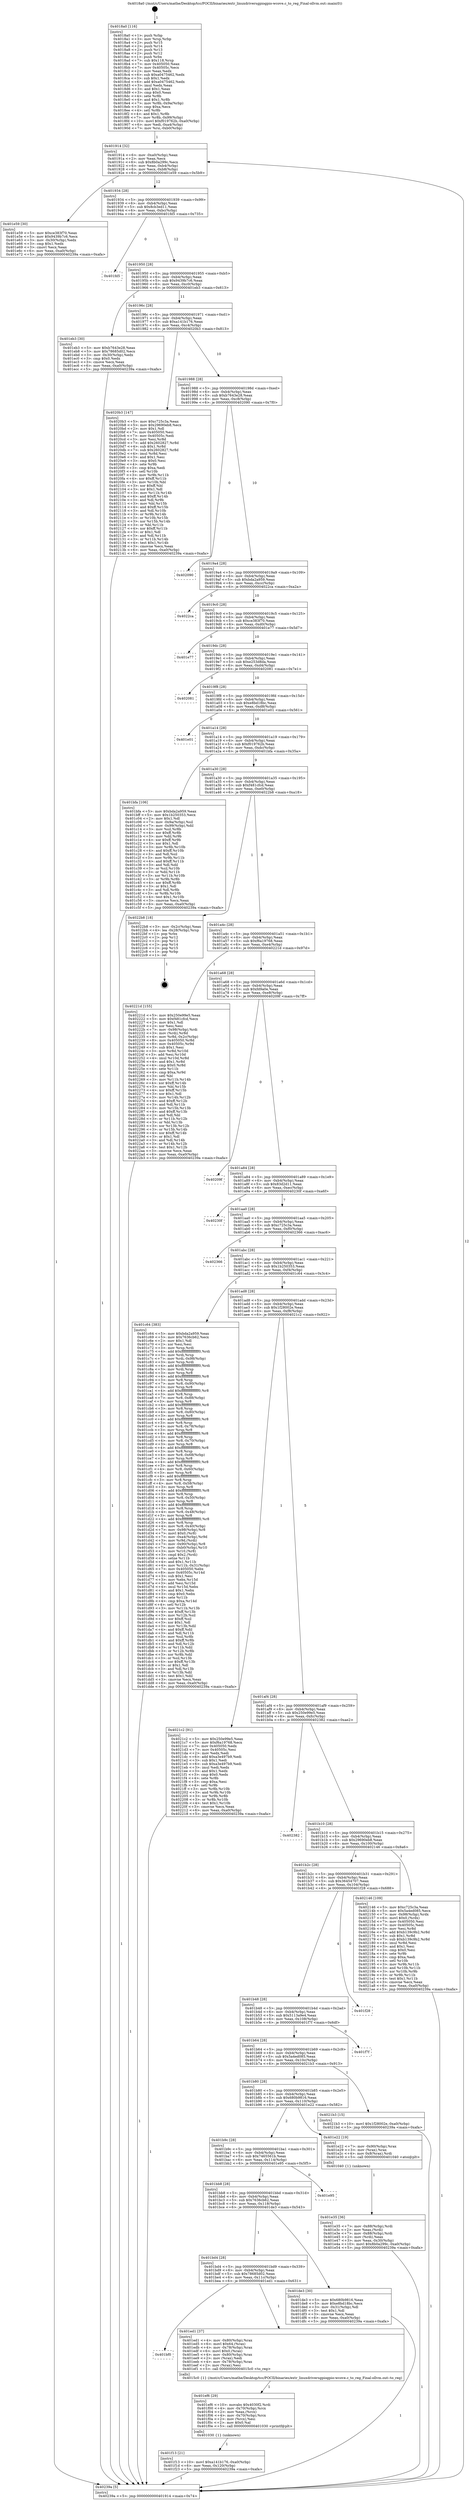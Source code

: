 digraph "0x4018a0" {
  label = "0x4018a0 (/mnt/c/Users/mathe/Desktop/tcc/POCII/binaries/extr_linuxdriversgpiogpio-wcove.c_to_reg_Final-ollvm.out::main(0))"
  labelloc = "t"
  node[shape=record]

  Entry [label="",width=0.3,height=0.3,shape=circle,fillcolor=black,style=filled]
  "0x401914" [label="{
     0x401914 [32]\l
     | [instrs]\l
     &nbsp;&nbsp;0x401914 \<+6\>: mov -0xa0(%rbp),%eax\l
     &nbsp;&nbsp;0x40191a \<+2\>: mov %eax,%ecx\l
     &nbsp;&nbsp;0x40191c \<+6\>: sub $0x8b0a299c,%ecx\l
     &nbsp;&nbsp;0x401922 \<+6\>: mov %eax,-0xb4(%rbp)\l
     &nbsp;&nbsp;0x401928 \<+6\>: mov %ecx,-0xb8(%rbp)\l
     &nbsp;&nbsp;0x40192e \<+6\>: je 0000000000401e59 \<main+0x5b9\>\l
  }"]
  "0x401e59" [label="{
     0x401e59 [30]\l
     | [instrs]\l
     &nbsp;&nbsp;0x401e59 \<+5\>: mov $0xce383f70,%eax\l
     &nbsp;&nbsp;0x401e5e \<+5\>: mov $0x9439b7c6,%ecx\l
     &nbsp;&nbsp;0x401e63 \<+3\>: mov -0x30(%rbp),%edx\l
     &nbsp;&nbsp;0x401e66 \<+3\>: cmp $0x1,%edx\l
     &nbsp;&nbsp;0x401e69 \<+3\>: cmovl %ecx,%eax\l
     &nbsp;&nbsp;0x401e6c \<+6\>: mov %eax,-0xa0(%rbp)\l
     &nbsp;&nbsp;0x401e72 \<+5\>: jmp 000000000040239a \<main+0xafa\>\l
  }"]
  "0x401934" [label="{
     0x401934 [28]\l
     | [instrs]\l
     &nbsp;&nbsp;0x401934 \<+5\>: jmp 0000000000401939 \<main+0x99\>\l
     &nbsp;&nbsp;0x401939 \<+6\>: mov -0xb4(%rbp),%eax\l
     &nbsp;&nbsp;0x40193f \<+5\>: sub $0x8cb3ed11,%eax\l
     &nbsp;&nbsp;0x401944 \<+6\>: mov %eax,-0xbc(%rbp)\l
     &nbsp;&nbsp;0x40194a \<+6\>: je 0000000000401fd5 \<main+0x735\>\l
  }"]
  Exit [label="",width=0.3,height=0.3,shape=circle,fillcolor=black,style=filled,peripheries=2]
  "0x401fd5" [label="{
     0x401fd5\l
  }", style=dashed]
  "0x401950" [label="{
     0x401950 [28]\l
     | [instrs]\l
     &nbsp;&nbsp;0x401950 \<+5\>: jmp 0000000000401955 \<main+0xb5\>\l
     &nbsp;&nbsp;0x401955 \<+6\>: mov -0xb4(%rbp),%eax\l
     &nbsp;&nbsp;0x40195b \<+5\>: sub $0x9439b7c6,%eax\l
     &nbsp;&nbsp;0x401960 \<+6\>: mov %eax,-0xc0(%rbp)\l
     &nbsp;&nbsp;0x401966 \<+6\>: je 0000000000401eb3 \<main+0x613\>\l
  }"]
  "0x401f13" [label="{
     0x401f13 [21]\l
     | [instrs]\l
     &nbsp;&nbsp;0x401f13 \<+10\>: movl $0xa141b176,-0xa0(%rbp)\l
     &nbsp;&nbsp;0x401f1d \<+6\>: mov %eax,-0x120(%rbp)\l
     &nbsp;&nbsp;0x401f23 \<+5\>: jmp 000000000040239a \<main+0xafa\>\l
  }"]
  "0x401eb3" [label="{
     0x401eb3 [30]\l
     | [instrs]\l
     &nbsp;&nbsp;0x401eb3 \<+5\>: mov $0xb7643e28,%eax\l
     &nbsp;&nbsp;0x401eb8 \<+5\>: mov $0x78685d02,%ecx\l
     &nbsp;&nbsp;0x401ebd \<+3\>: mov -0x30(%rbp),%edx\l
     &nbsp;&nbsp;0x401ec0 \<+3\>: cmp $0x0,%edx\l
     &nbsp;&nbsp;0x401ec3 \<+3\>: cmove %ecx,%eax\l
     &nbsp;&nbsp;0x401ec6 \<+6\>: mov %eax,-0xa0(%rbp)\l
     &nbsp;&nbsp;0x401ecc \<+5\>: jmp 000000000040239a \<main+0xafa\>\l
  }"]
  "0x40196c" [label="{
     0x40196c [28]\l
     | [instrs]\l
     &nbsp;&nbsp;0x40196c \<+5\>: jmp 0000000000401971 \<main+0xd1\>\l
     &nbsp;&nbsp;0x401971 \<+6\>: mov -0xb4(%rbp),%eax\l
     &nbsp;&nbsp;0x401977 \<+5\>: sub $0xa141b176,%eax\l
     &nbsp;&nbsp;0x40197c \<+6\>: mov %eax,-0xc4(%rbp)\l
     &nbsp;&nbsp;0x401982 \<+6\>: je 00000000004020b3 \<main+0x813\>\l
  }"]
  "0x401ef6" [label="{
     0x401ef6 [29]\l
     | [instrs]\l
     &nbsp;&nbsp;0x401ef6 \<+10\>: movabs $0x4030f2,%rdi\l
     &nbsp;&nbsp;0x401f00 \<+4\>: mov -0x70(%rbp),%rcx\l
     &nbsp;&nbsp;0x401f04 \<+2\>: mov %eax,(%rcx)\l
     &nbsp;&nbsp;0x401f06 \<+4\>: mov -0x70(%rbp),%rcx\l
     &nbsp;&nbsp;0x401f0a \<+2\>: mov (%rcx),%esi\l
     &nbsp;&nbsp;0x401f0c \<+2\>: mov $0x0,%al\l
     &nbsp;&nbsp;0x401f0e \<+5\>: call 0000000000401030 \<printf@plt\>\l
     | [calls]\l
     &nbsp;&nbsp;0x401030 \{1\} (unknown)\l
  }"]
  "0x4020b3" [label="{
     0x4020b3 [147]\l
     | [instrs]\l
     &nbsp;&nbsp;0x4020b3 \<+5\>: mov $0xc725c3a,%eax\l
     &nbsp;&nbsp;0x4020b8 \<+5\>: mov $0x29690eb8,%ecx\l
     &nbsp;&nbsp;0x4020bd \<+2\>: mov $0x1,%dl\l
     &nbsp;&nbsp;0x4020bf \<+7\>: mov 0x405050,%esi\l
     &nbsp;&nbsp;0x4020c6 \<+7\>: mov 0x40505c,%edi\l
     &nbsp;&nbsp;0x4020cd \<+3\>: mov %esi,%r8d\l
     &nbsp;&nbsp;0x4020d0 \<+7\>: add $0x2602827,%r8d\l
     &nbsp;&nbsp;0x4020d7 \<+4\>: sub $0x1,%r8d\l
     &nbsp;&nbsp;0x4020db \<+7\>: sub $0x2602827,%r8d\l
     &nbsp;&nbsp;0x4020e2 \<+4\>: imul %r8d,%esi\l
     &nbsp;&nbsp;0x4020e6 \<+3\>: and $0x1,%esi\l
     &nbsp;&nbsp;0x4020e9 \<+3\>: cmp $0x0,%esi\l
     &nbsp;&nbsp;0x4020ec \<+4\>: sete %r9b\l
     &nbsp;&nbsp;0x4020f0 \<+3\>: cmp $0xa,%edi\l
     &nbsp;&nbsp;0x4020f3 \<+4\>: setl %r10b\l
     &nbsp;&nbsp;0x4020f7 \<+3\>: mov %r9b,%r11b\l
     &nbsp;&nbsp;0x4020fa \<+4\>: xor $0xff,%r11b\l
     &nbsp;&nbsp;0x4020fe \<+3\>: mov %r10b,%bl\l
     &nbsp;&nbsp;0x402101 \<+3\>: xor $0xff,%bl\l
     &nbsp;&nbsp;0x402104 \<+3\>: xor $0x1,%dl\l
     &nbsp;&nbsp;0x402107 \<+3\>: mov %r11b,%r14b\l
     &nbsp;&nbsp;0x40210a \<+4\>: and $0xff,%r14b\l
     &nbsp;&nbsp;0x40210e \<+3\>: and %dl,%r9b\l
     &nbsp;&nbsp;0x402111 \<+3\>: mov %bl,%r15b\l
     &nbsp;&nbsp;0x402114 \<+4\>: and $0xff,%r15b\l
     &nbsp;&nbsp;0x402118 \<+3\>: and %dl,%r10b\l
     &nbsp;&nbsp;0x40211b \<+3\>: or %r9b,%r14b\l
     &nbsp;&nbsp;0x40211e \<+3\>: or %r10b,%r15b\l
     &nbsp;&nbsp;0x402121 \<+3\>: xor %r15b,%r14b\l
     &nbsp;&nbsp;0x402124 \<+3\>: or %bl,%r11b\l
     &nbsp;&nbsp;0x402127 \<+4\>: xor $0xff,%r11b\l
     &nbsp;&nbsp;0x40212b \<+3\>: or $0x1,%dl\l
     &nbsp;&nbsp;0x40212e \<+3\>: and %dl,%r11b\l
     &nbsp;&nbsp;0x402131 \<+3\>: or %r11b,%r14b\l
     &nbsp;&nbsp;0x402134 \<+4\>: test $0x1,%r14b\l
     &nbsp;&nbsp;0x402138 \<+3\>: cmovne %ecx,%eax\l
     &nbsp;&nbsp;0x40213b \<+6\>: mov %eax,-0xa0(%rbp)\l
     &nbsp;&nbsp;0x402141 \<+5\>: jmp 000000000040239a \<main+0xafa\>\l
  }"]
  "0x401988" [label="{
     0x401988 [28]\l
     | [instrs]\l
     &nbsp;&nbsp;0x401988 \<+5\>: jmp 000000000040198d \<main+0xed\>\l
     &nbsp;&nbsp;0x40198d \<+6\>: mov -0xb4(%rbp),%eax\l
     &nbsp;&nbsp;0x401993 \<+5\>: sub $0xb7643e28,%eax\l
     &nbsp;&nbsp;0x401998 \<+6\>: mov %eax,-0xc8(%rbp)\l
     &nbsp;&nbsp;0x40199e \<+6\>: je 0000000000402090 \<main+0x7f0\>\l
  }"]
  "0x401bf0" [label="{
     0x401bf0\l
  }", style=dashed]
  "0x402090" [label="{
     0x402090\l
  }", style=dashed]
  "0x4019a4" [label="{
     0x4019a4 [28]\l
     | [instrs]\l
     &nbsp;&nbsp;0x4019a4 \<+5\>: jmp 00000000004019a9 \<main+0x109\>\l
     &nbsp;&nbsp;0x4019a9 \<+6\>: mov -0xb4(%rbp),%eax\l
     &nbsp;&nbsp;0x4019af \<+5\>: sub $0xbda2a959,%eax\l
     &nbsp;&nbsp;0x4019b4 \<+6\>: mov %eax,-0xcc(%rbp)\l
     &nbsp;&nbsp;0x4019ba \<+6\>: je 00000000004022ca \<main+0xa2a\>\l
  }"]
  "0x401ed1" [label="{
     0x401ed1 [37]\l
     | [instrs]\l
     &nbsp;&nbsp;0x401ed1 \<+4\>: mov -0x80(%rbp),%rax\l
     &nbsp;&nbsp;0x401ed5 \<+6\>: movl $0x64,(%rax)\l
     &nbsp;&nbsp;0x401edb \<+4\>: mov -0x78(%rbp),%rax\l
     &nbsp;&nbsp;0x401edf \<+6\>: movl $0x0,(%rax)\l
     &nbsp;&nbsp;0x401ee5 \<+4\>: mov -0x80(%rbp),%rax\l
     &nbsp;&nbsp;0x401ee9 \<+2\>: mov (%rax),%edi\l
     &nbsp;&nbsp;0x401eeb \<+4\>: mov -0x78(%rbp),%rax\l
     &nbsp;&nbsp;0x401eef \<+2\>: mov (%rax),%esi\l
     &nbsp;&nbsp;0x401ef1 \<+5\>: call 00000000004015c0 \<to_reg\>\l
     | [calls]\l
     &nbsp;&nbsp;0x4015c0 \{1\} (/mnt/c/Users/mathe/Desktop/tcc/POCII/binaries/extr_linuxdriversgpiogpio-wcove.c_to_reg_Final-ollvm.out::to_reg)\l
  }"]
  "0x4022ca" [label="{
     0x4022ca\l
  }", style=dashed]
  "0x4019c0" [label="{
     0x4019c0 [28]\l
     | [instrs]\l
     &nbsp;&nbsp;0x4019c0 \<+5\>: jmp 00000000004019c5 \<main+0x125\>\l
     &nbsp;&nbsp;0x4019c5 \<+6\>: mov -0xb4(%rbp),%eax\l
     &nbsp;&nbsp;0x4019cb \<+5\>: sub $0xce383f70,%eax\l
     &nbsp;&nbsp;0x4019d0 \<+6\>: mov %eax,-0xd0(%rbp)\l
     &nbsp;&nbsp;0x4019d6 \<+6\>: je 0000000000401e77 \<main+0x5d7\>\l
  }"]
  "0x401e35" [label="{
     0x401e35 [36]\l
     | [instrs]\l
     &nbsp;&nbsp;0x401e35 \<+7\>: mov -0x88(%rbp),%rdi\l
     &nbsp;&nbsp;0x401e3c \<+2\>: mov %eax,(%rdi)\l
     &nbsp;&nbsp;0x401e3e \<+7\>: mov -0x88(%rbp),%rdi\l
     &nbsp;&nbsp;0x401e45 \<+2\>: mov (%rdi),%eax\l
     &nbsp;&nbsp;0x401e47 \<+3\>: mov %eax,-0x30(%rbp)\l
     &nbsp;&nbsp;0x401e4a \<+10\>: movl $0x8b0a299c,-0xa0(%rbp)\l
     &nbsp;&nbsp;0x401e54 \<+5\>: jmp 000000000040239a \<main+0xafa\>\l
  }"]
  "0x401e77" [label="{
     0x401e77\l
  }", style=dashed]
  "0x4019dc" [label="{
     0x4019dc [28]\l
     | [instrs]\l
     &nbsp;&nbsp;0x4019dc \<+5\>: jmp 00000000004019e1 \<main+0x141\>\l
     &nbsp;&nbsp;0x4019e1 \<+6\>: mov -0xb4(%rbp),%eax\l
     &nbsp;&nbsp;0x4019e7 \<+5\>: sub $0xe253d8da,%eax\l
     &nbsp;&nbsp;0x4019ec \<+6\>: mov %eax,-0xd4(%rbp)\l
     &nbsp;&nbsp;0x4019f2 \<+6\>: je 0000000000402081 \<main+0x7e1\>\l
  }"]
  "0x401bd4" [label="{
     0x401bd4 [28]\l
     | [instrs]\l
     &nbsp;&nbsp;0x401bd4 \<+5\>: jmp 0000000000401bd9 \<main+0x339\>\l
     &nbsp;&nbsp;0x401bd9 \<+6\>: mov -0xb4(%rbp),%eax\l
     &nbsp;&nbsp;0x401bdf \<+5\>: sub $0x78685d02,%eax\l
     &nbsp;&nbsp;0x401be4 \<+6\>: mov %eax,-0x11c(%rbp)\l
     &nbsp;&nbsp;0x401bea \<+6\>: je 0000000000401ed1 \<main+0x631\>\l
  }"]
  "0x402081" [label="{
     0x402081\l
  }", style=dashed]
  "0x4019f8" [label="{
     0x4019f8 [28]\l
     | [instrs]\l
     &nbsp;&nbsp;0x4019f8 \<+5\>: jmp 00000000004019fd \<main+0x15d\>\l
     &nbsp;&nbsp;0x4019fd \<+6\>: mov -0xb4(%rbp),%eax\l
     &nbsp;&nbsp;0x401a03 \<+5\>: sub $0xe8bd18bc,%eax\l
     &nbsp;&nbsp;0x401a08 \<+6\>: mov %eax,-0xd8(%rbp)\l
     &nbsp;&nbsp;0x401a0e \<+6\>: je 0000000000401e01 \<main+0x561\>\l
  }"]
  "0x401de3" [label="{
     0x401de3 [30]\l
     | [instrs]\l
     &nbsp;&nbsp;0x401de3 \<+5\>: mov $0x680b9816,%eax\l
     &nbsp;&nbsp;0x401de8 \<+5\>: mov $0xe8bd18bc,%ecx\l
     &nbsp;&nbsp;0x401ded \<+3\>: mov -0x31(%rbp),%dl\l
     &nbsp;&nbsp;0x401df0 \<+3\>: test $0x1,%dl\l
     &nbsp;&nbsp;0x401df3 \<+3\>: cmovne %ecx,%eax\l
     &nbsp;&nbsp;0x401df6 \<+6\>: mov %eax,-0xa0(%rbp)\l
     &nbsp;&nbsp;0x401dfc \<+5\>: jmp 000000000040239a \<main+0xafa\>\l
  }"]
  "0x401e01" [label="{
     0x401e01\l
  }", style=dashed]
  "0x401a14" [label="{
     0x401a14 [28]\l
     | [instrs]\l
     &nbsp;&nbsp;0x401a14 \<+5\>: jmp 0000000000401a19 \<main+0x179\>\l
     &nbsp;&nbsp;0x401a19 \<+6\>: mov -0xb4(%rbp),%eax\l
     &nbsp;&nbsp;0x401a1f \<+5\>: sub $0xf019762b,%eax\l
     &nbsp;&nbsp;0x401a24 \<+6\>: mov %eax,-0xdc(%rbp)\l
     &nbsp;&nbsp;0x401a2a \<+6\>: je 0000000000401bfa \<main+0x35a\>\l
  }"]
  "0x401bb8" [label="{
     0x401bb8 [28]\l
     | [instrs]\l
     &nbsp;&nbsp;0x401bb8 \<+5\>: jmp 0000000000401bbd \<main+0x31d\>\l
     &nbsp;&nbsp;0x401bbd \<+6\>: mov -0xb4(%rbp),%eax\l
     &nbsp;&nbsp;0x401bc3 \<+5\>: sub $0x7636cb62,%eax\l
     &nbsp;&nbsp;0x401bc8 \<+6\>: mov %eax,-0x118(%rbp)\l
     &nbsp;&nbsp;0x401bce \<+6\>: je 0000000000401de3 \<main+0x543\>\l
  }"]
  "0x401bfa" [label="{
     0x401bfa [106]\l
     | [instrs]\l
     &nbsp;&nbsp;0x401bfa \<+5\>: mov $0xbda2a959,%eax\l
     &nbsp;&nbsp;0x401bff \<+5\>: mov $0x1b250353,%ecx\l
     &nbsp;&nbsp;0x401c04 \<+2\>: mov $0x1,%dl\l
     &nbsp;&nbsp;0x401c06 \<+7\>: mov -0x9a(%rbp),%sil\l
     &nbsp;&nbsp;0x401c0d \<+7\>: mov -0x99(%rbp),%dil\l
     &nbsp;&nbsp;0x401c14 \<+3\>: mov %sil,%r8b\l
     &nbsp;&nbsp;0x401c17 \<+4\>: xor $0xff,%r8b\l
     &nbsp;&nbsp;0x401c1b \<+3\>: mov %dil,%r9b\l
     &nbsp;&nbsp;0x401c1e \<+4\>: xor $0xff,%r9b\l
     &nbsp;&nbsp;0x401c22 \<+3\>: xor $0x1,%dl\l
     &nbsp;&nbsp;0x401c25 \<+3\>: mov %r8b,%r10b\l
     &nbsp;&nbsp;0x401c28 \<+4\>: and $0xff,%r10b\l
     &nbsp;&nbsp;0x401c2c \<+3\>: and %dl,%sil\l
     &nbsp;&nbsp;0x401c2f \<+3\>: mov %r9b,%r11b\l
     &nbsp;&nbsp;0x401c32 \<+4\>: and $0xff,%r11b\l
     &nbsp;&nbsp;0x401c36 \<+3\>: and %dl,%dil\l
     &nbsp;&nbsp;0x401c39 \<+3\>: or %sil,%r10b\l
     &nbsp;&nbsp;0x401c3c \<+3\>: or %dil,%r11b\l
     &nbsp;&nbsp;0x401c3f \<+3\>: xor %r11b,%r10b\l
     &nbsp;&nbsp;0x401c42 \<+3\>: or %r9b,%r8b\l
     &nbsp;&nbsp;0x401c45 \<+4\>: xor $0xff,%r8b\l
     &nbsp;&nbsp;0x401c49 \<+3\>: or $0x1,%dl\l
     &nbsp;&nbsp;0x401c4c \<+3\>: and %dl,%r8b\l
     &nbsp;&nbsp;0x401c4f \<+3\>: or %r8b,%r10b\l
     &nbsp;&nbsp;0x401c52 \<+4\>: test $0x1,%r10b\l
     &nbsp;&nbsp;0x401c56 \<+3\>: cmovne %ecx,%eax\l
     &nbsp;&nbsp;0x401c59 \<+6\>: mov %eax,-0xa0(%rbp)\l
     &nbsp;&nbsp;0x401c5f \<+5\>: jmp 000000000040239a \<main+0xafa\>\l
  }"]
  "0x401a30" [label="{
     0x401a30 [28]\l
     | [instrs]\l
     &nbsp;&nbsp;0x401a30 \<+5\>: jmp 0000000000401a35 \<main+0x195\>\l
     &nbsp;&nbsp;0x401a35 \<+6\>: mov -0xb4(%rbp),%eax\l
     &nbsp;&nbsp;0x401a3b \<+5\>: sub $0xf481cfcd,%eax\l
     &nbsp;&nbsp;0x401a40 \<+6\>: mov %eax,-0xe0(%rbp)\l
     &nbsp;&nbsp;0x401a46 \<+6\>: je 00000000004022b8 \<main+0xa18\>\l
  }"]
  "0x40239a" [label="{
     0x40239a [5]\l
     | [instrs]\l
     &nbsp;&nbsp;0x40239a \<+5\>: jmp 0000000000401914 \<main+0x74\>\l
  }"]
  "0x4018a0" [label="{
     0x4018a0 [116]\l
     | [instrs]\l
     &nbsp;&nbsp;0x4018a0 \<+1\>: push %rbp\l
     &nbsp;&nbsp;0x4018a1 \<+3\>: mov %rsp,%rbp\l
     &nbsp;&nbsp;0x4018a4 \<+2\>: push %r15\l
     &nbsp;&nbsp;0x4018a6 \<+2\>: push %r14\l
     &nbsp;&nbsp;0x4018a8 \<+2\>: push %r13\l
     &nbsp;&nbsp;0x4018aa \<+2\>: push %r12\l
     &nbsp;&nbsp;0x4018ac \<+1\>: push %rbx\l
     &nbsp;&nbsp;0x4018ad \<+7\>: sub $0x118,%rsp\l
     &nbsp;&nbsp;0x4018b4 \<+7\>: mov 0x405050,%eax\l
     &nbsp;&nbsp;0x4018bb \<+7\>: mov 0x40505c,%ecx\l
     &nbsp;&nbsp;0x4018c2 \<+2\>: mov %eax,%edx\l
     &nbsp;&nbsp;0x4018c4 \<+6\>: sub $0xa0475462,%edx\l
     &nbsp;&nbsp;0x4018ca \<+3\>: sub $0x1,%edx\l
     &nbsp;&nbsp;0x4018cd \<+6\>: add $0xa0475462,%edx\l
     &nbsp;&nbsp;0x4018d3 \<+3\>: imul %edx,%eax\l
     &nbsp;&nbsp;0x4018d6 \<+3\>: and $0x1,%eax\l
     &nbsp;&nbsp;0x4018d9 \<+3\>: cmp $0x0,%eax\l
     &nbsp;&nbsp;0x4018dc \<+4\>: sete %r8b\l
     &nbsp;&nbsp;0x4018e0 \<+4\>: and $0x1,%r8b\l
     &nbsp;&nbsp;0x4018e4 \<+7\>: mov %r8b,-0x9a(%rbp)\l
     &nbsp;&nbsp;0x4018eb \<+3\>: cmp $0xa,%ecx\l
     &nbsp;&nbsp;0x4018ee \<+4\>: setl %r8b\l
     &nbsp;&nbsp;0x4018f2 \<+4\>: and $0x1,%r8b\l
     &nbsp;&nbsp;0x4018f6 \<+7\>: mov %r8b,-0x99(%rbp)\l
     &nbsp;&nbsp;0x4018fd \<+10\>: movl $0xf019762b,-0xa0(%rbp)\l
     &nbsp;&nbsp;0x401907 \<+6\>: mov %edi,-0xa4(%rbp)\l
     &nbsp;&nbsp;0x40190d \<+7\>: mov %rsi,-0xb0(%rbp)\l
  }"]
  "0x401e95" [label="{
     0x401e95\l
  }", style=dashed]
  "0x4022b8" [label="{
     0x4022b8 [18]\l
     | [instrs]\l
     &nbsp;&nbsp;0x4022b8 \<+3\>: mov -0x2c(%rbp),%eax\l
     &nbsp;&nbsp;0x4022bb \<+4\>: lea -0x28(%rbp),%rsp\l
     &nbsp;&nbsp;0x4022bf \<+1\>: pop %rbx\l
     &nbsp;&nbsp;0x4022c0 \<+2\>: pop %r12\l
     &nbsp;&nbsp;0x4022c2 \<+2\>: pop %r13\l
     &nbsp;&nbsp;0x4022c4 \<+2\>: pop %r14\l
     &nbsp;&nbsp;0x4022c6 \<+2\>: pop %r15\l
     &nbsp;&nbsp;0x4022c8 \<+1\>: pop %rbp\l
     &nbsp;&nbsp;0x4022c9 \<+1\>: ret\l
  }"]
  "0x401a4c" [label="{
     0x401a4c [28]\l
     | [instrs]\l
     &nbsp;&nbsp;0x401a4c \<+5\>: jmp 0000000000401a51 \<main+0x1b1\>\l
     &nbsp;&nbsp;0x401a51 \<+6\>: mov -0xb4(%rbp),%eax\l
     &nbsp;&nbsp;0x401a57 \<+5\>: sub $0xf6a19768,%eax\l
     &nbsp;&nbsp;0x401a5c \<+6\>: mov %eax,-0xe4(%rbp)\l
     &nbsp;&nbsp;0x401a62 \<+6\>: je 000000000040221d \<main+0x97d\>\l
  }"]
  "0x401b9c" [label="{
     0x401b9c [28]\l
     | [instrs]\l
     &nbsp;&nbsp;0x401b9c \<+5\>: jmp 0000000000401ba1 \<main+0x301\>\l
     &nbsp;&nbsp;0x401ba1 \<+6\>: mov -0xb4(%rbp),%eax\l
     &nbsp;&nbsp;0x401ba7 \<+5\>: sub $0x7465561b,%eax\l
     &nbsp;&nbsp;0x401bac \<+6\>: mov %eax,-0x114(%rbp)\l
     &nbsp;&nbsp;0x401bb2 \<+6\>: je 0000000000401e95 \<main+0x5f5\>\l
  }"]
  "0x40221d" [label="{
     0x40221d [155]\l
     | [instrs]\l
     &nbsp;&nbsp;0x40221d \<+5\>: mov $0x250e99e5,%eax\l
     &nbsp;&nbsp;0x402222 \<+5\>: mov $0xf481cfcd,%ecx\l
     &nbsp;&nbsp;0x402227 \<+2\>: mov $0x1,%dl\l
     &nbsp;&nbsp;0x402229 \<+2\>: xor %esi,%esi\l
     &nbsp;&nbsp;0x40222b \<+7\>: mov -0x98(%rbp),%rdi\l
     &nbsp;&nbsp;0x402232 \<+3\>: mov (%rdi),%r8d\l
     &nbsp;&nbsp;0x402235 \<+4\>: mov %r8d,-0x2c(%rbp)\l
     &nbsp;&nbsp;0x402239 \<+8\>: mov 0x405050,%r8d\l
     &nbsp;&nbsp;0x402241 \<+8\>: mov 0x40505c,%r9d\l
     &nbsp;&nbsp;0x402249 \<+3\>: sub $0x1,%esi\l
     &nbsp;&nbsp;0x40224c \<+3\>: mov %r8d,%r10d\l
     &nbsp;&nbsp;0x40224f \<+3\>: add %esi,%r10d\l
     &nbsp;&nbsp;0x402252 \<+4\>: imul %r10d,%r8d\l
     &nbsp;&nbsp;0x402256 \<+4\>: and $0x1,%r8d\l
     &nbsp;&nbsp;0x40225a \<+4\>: cmp $0x0,%r8d\l
     &nbsp;&nbsp;0x40225e \<+4\>: sete %r11b\l
     &nbsp;&nbsp;0x402262 \<+4\>: cmp $0xa,%r9d\l
     &nbsp;&nbsp;0x402266 \<+3\>: setl %bl\l
     &nbsp;&nbsp;0x402269 \<+3\>: mov %r11b,%r14b\l
     &nbsp;&nbsp;0x40226c \<+4\>: xor $0xff,%r14b\l
     &nbsp;&nbsp;0x402270 \<+3\>: mov %bl,%r15b\l
     &nbsp;&nbsp;0x402273 \<+4\>: xor $0xff,%r15b\l
     &nbsp;&nbsp;0x402277 \<+3\>: xor $0x1,%dl\l
     &nbsp;&nbsp;0x40227a \<+3\>: mov %r14b,%r12b\l
     &nbsp;&nbsp;0x40227d \<+4\>: and $0xff,%r12b\l
     &nbsp;&nbsp;0x402281 \<+3\>: and %dl,%r11b\l
     &nbsp;&nbsp;0x402284 \<+3\>: mov %r15b,%r13b\l
     &nbsp;&nbsp;0x402287 \<+4\>: and $0xff,%r13b\l
     &nbsp;&nbsp;0x40228b \<+2\>: and %dl,%bl\l
     &nbsp;&nbsp;0x40228d \<+3\>: or %r11b,%r12b\l
     &nbsp;&nbsp;0x402290 \<+3\>: or %bl,%r13b\l
     &nbsp;&nbsp;0x402293 \<+3\>: xor %r13b,%r12b\l
     &nbsp;&nbsp;0x402296 \<+3\>: or %r15b,%r14b\l
     &nbsp;&nbsp;0x402299 \<+4\>: xor $0xff,%r14b\l
     &nbsp;&nbsp;0x40229d \<+3\>: or $0x1,%dl\l
     &nbsp;&nbsp;0x4022a0 \<+3\>: and %dl,%r14b\l
     &nbsp;&nbsp;0x4022a3 \<+3\>: or %r14b,%r12b\l
     &nbsp;&nbsp;0x4022a6 \<+4\>: test $0x1,%r12b\l
     &nbsp;&nbsp;0x4022aa \<+3\>: cmovne %ecx,%eax\l
     &nbsp;&nbsp;0x4022ad \<+6\>: mov %eax,-0xa0(%rbp)\l
     &nbsp;&nbsp;0x4022b3 \<+5\>: jmp 000000000040239a \<main+0xafa\>\l
  }"]
  "0x401a68" [label="{
     0x401a68 [28]\l
     | [instrs]\l
     &nbsp;&nbsp;0x401a68 \<+5\>: jmp 0000000000401a6d \<main+0x1cd\>\l
     &nbsp;&nbsp;0x401a6d \<+6\>: mov -0xb4(%rbp),%eax\l
     &nbsp;&nbsp;0x401a73 \<+5\>: sub $0xfd9a0e,%eax\l
     &nbsp;&nbsp;0x401a78 \<+6\>: mov %eax,-0xe8(%rbp)\l
     &nbsp;&nbsp;0x401a7e \<+6\>: je 000000000040209f \<main+0x7ff\>\l
  }"]
  "0x401e22" [label="{
     0x401e22 [19]\l
     | [instrs]\l
     &nbsp;&nbsp;0x401e22 \<+7\>: mov -0x90(%rbp),%rax\l
     &nbsp;&nbsp;0x401e29 \<+3\>: mov (%rax),%rax\l
     &nbsp;&nbsp;0x401e2c \<+4\>: mov 0x8(%rax),%rdi\l
     &nbsp;&nbsp;0x401e30 \<+5\>: call 0000000000401040 \<atoi@plt\>\l
     | [calls]\l
     &nbsp;&nbsp;0x401040 \{1\} (unknown)\l
  }"]
  "0x40209f" [label="{
     0x40209f\l
  }", style=dashed]
  "0x401a84" [label="{
     0x401a84 [28]\l
     | [instrs]\l
     &nbsp;&nbsp;0x401a84 \<+5\>: jmp 0000000000401a89 \<main+0x1e9\>\l
     &nbsp;&nbsp;0x401a89 \<+6\>: mov -0xb4(%rbp),%eax\l
     &nbsp;&nbsp;0x401a8f \<+5\>: sub $0x83d2d11,%eax\l
     &nbsp;&nbsp;0x401a94 \<+6\>: mov %eax,-0xec(%rbp)\l
     &nbsp;&nbsp;0x401a9a \<+6\>: je 000000000040230f \<main+0xa6f\>\l
  }"]
  "0x401b80" [label="{
     0x401b80 [28]\l
     | [instrs]\l
     &nbsp;&nbsp;0x401b80 \<+5\>: jmp 0000000000401b85 \<main+0x2e5\>\l
     &nbsp;&nbsp;0x401b85 \<+6\>: mov -0xb4(%rbp),%eax\l
     &nbsp;&nbsp;0x401b8b \<+5\>: sub $0x680b9816,%eax\l
     &nbsp;&nbsp;0x401b90 \<+6\>: mov %eax,-0x110(%rbp)\l
     &nbsp;&nbsp;0x401b96 \<+6\>: je 0000000000401e22 \<main+0x582\>\l
  }"]
  "0x40230f" [label="{
     0x40230f\l
  }", style=dashed]
  "0x401aa0" [label="{
     0x401aa0 [28]\l
     | [instrs]\l
     &nbsp;&nbsp;0x401aa0 \<+5\>: jmp 0000000000401aa5 \<main+0x205\>\l
     &nbsp;&nbsp;0x401aa5 \<+6\>: mov -0xb4(%rbp),%eax\l
     &nbsp;&nbsp;0x401aab \<+5\>: sub $0xc725c3a,%eax\l
     &nbsp;&nbsp;0x401ab0 \<+6\>: mov %eax,-0xf0(%rbp)\l
     &nbsp;&nbsp;0x401ab6 \<+6\>: je 0000000000402366 \<main+0xac6\>\l
  }"]
  "0x4021b3" [label="{
     0x4021b3 [15]\l
     | [instrs]\l
     &nbsp;&nbsp;0x4021b3 \<+10\>: movl $0x1f28002e,-0xa0(%rbp)\l
     &nbsp;&nbsp;0x4021bd \<+5\>: jmp 000000000040239a \<main+0xafa\>\l
  }"]
  "0x402366" [label="{
     0x402366\l
  }", style=dashed]
  "0x401abc" [label="{
     0x401abc [28]\l
     | [instrs]\l
     &nbsp;&nbsp;0x401abc \<+5\>: jmp 0000000000401ac1 \<main+0x221\>\l
     &nbsp;&nbsp;0x401ac1 \<+6\>: mov -0xb4(%rbp),%eax\l
     &nbsp;&nbsp;0x401ac7 \<+5\>: sub $0x1b250353,%eax\l
     &nbsp;&nbsp;0x401acc \<+6\>: mov %eax,-0xf4(%rbp)\l
     &nbsp;&nbsp;0x401ad2 \<+6\>: je 0000000000401c64 \<main+0x3c4\>\l
  }"]
  "0x401b64" [label="{
     0x401b64 [28]\l
     | [instrs]\l
     &nbsp;&nbsp;0x401b64 \<+5\>: jmp 0000000000401b69 \<main+0x2c9\>\l
     &nbsp;&nbsp;0x401b69 \<+6\>: mov -0xb4(%rbp),%eax\l
     &nbsp;&nbsp;0x401b6f \<+5\>: sub $0x5a4ed085,%eax\l
     &nbsp;&nbsp;0x401b74 \<+6\>: mov %eax,-0x10c(%rbp)\l
     &nbsp;&nbsp;0x401b7a \<+6\>: je 00000000004021b3 \<main+0x913\>\l
  }"]
  "0x401c64" [label="{
     0x401c64 [383]\l
     | [instrs]\l
     &nbsp;&nbsp;0x401c64 \<+5\>: mov $0xbda2a959,%eax\l
     &nbsp;&nbsp;0x401c69 \<+5\>: mov $0x7636cb62,%ecx\l
     &nbsp;&nbsp;0x401c6e \<+2\>: mov $0x1,%dl\l
     &nbsp;&nbsp;0x401c70 \<+2\>: xor %esi,%esi\l
     &nbsp;&nbsp;0x401c72 \<+3\>: mov %rsp,%rdi\l
     &nbsp;&nbsp;0x401c75 \<+4\>: add $0xfffffffffffffff0,%rdi\l
     &nbsp;&nbsp;0x401c79 \<+3\>: mov %rdi,%rsp\l
     &nbsp;&nbsp;0x401c7c \<+7\>: mov %rdi,-0x98(%rbp)\l
     &nbsp;&nbsp;0x401c83 \<+3\>: mov %rsp,%rdi\l
     &nbsp;&nbsp;0x401c86 \<+4\>: add $0xfffffffffffffff0,%rdi\l
     &nbsp;&nbsp;0x401c8a \<+3\>: mov %rdi,%rsp\l
     &nbsp;&nbsp;0x401c8d \<+3\>: mov %rsp,%r8\l
     &nbsp;&nbsp;0x401c90 \<+4\>: add $0xfffffffffffffff0,%r8\l
     &nbsp;&nbsp;0x401c94 \<+3\>: mov %r8,%rsp\l
     &nbsp;&nbsp;0x401c97 \<+7\>: mov %r8,-0x90(%rbp)\l
     &nbsp;&nbsp;0x401c9e \<+3\>: mov %rsp,%r8\l
     &nbsp;&nbsp;0x401ca1 \<+4\>: add $0xfffffffffffffff0,%r8\l
     &nbsp;&nbsp;0x401ca5 \<+3\>: mov %r8,%rsp\l
     &nbsp;&nbsp;0x401ca8 \<+7\>: mov %r8,-0x88(%rbp)\l
     &nbsp;&nbsp;0x401caf \<+3\>: mov %rsp,%r8\l
     &nbsp;&nbsp;0x401cb2 \<+4\>: add $0xfffffffffffffff0,%r8\l
     &nbsp;&nbsp;0x401cb6 \<+3\>: mov %r8,%rsp\l
     &nbsp;&nbsp;0x401cb9 \<+4\>: mov %r8,-0x80(%rbp)\l
     &nbsp;&nbsp;0x401cbd \<+3\>: mov %rsp,%r8\l
     &nbsp;&nbsp;0x401cc0 \<+4\>: add $0xfffffffffffffff0,%r8\l
     &nbsp;&nbsp;0x401cc4 \<+3\>: mov %r8,%rsp\l
     &nbsp;&nbsp;0x401cc7 \<+4\>: mov %r8,-0x78(%rbp)\l
     &nbsp;&nbsp;0x401ccb \<+3\>: mov %rsp,%r8\l
     &nbsp;&nbsp;0x401cce \<+4\>: add $0xfffffffffffffff0,%r8\l
     &nbsp;&nbsp;0x401cd2 \<+3\>: mov %r8,%rsp\l
     &nbsp;&nbsp;0x401cd5 \<+4\>: mov %r8,-0x70(%rbp)\l
     &nbsp;&nbsp;0x401cd9 \<+3\>: mov %rsp,%r8\l
     &nbsp;&nbsp;0x401cdc \<+4\>: add $0xfffffffffffffff0,%r8\l
     &nbsp;&nbsp;0x401ce0 \<+3\>: mov %r8,%rsp\l
     &nbsp;&nbsp;0x401ce3 \<+4\>: mov %r8,-0x68(%rbp)\l
     &nbsp;&nbsp;0x401ce7 \<+3\>: mov %rsp,%r8\l
     &nbsp;&nbsp;0x401cea \<+4\>: add $0xfffffffffffffff0,%r8\l
     &nbsp;&nbsp;0x401cee \<+3\>: mov %r8,%rsp\l
     &nbsp;&nbsp;0x401cf1 \<+4\>: mov %r8,-0x60(%rbp)\l
     &nbsp;&nbsp;0x401cf5 \<+3\>: mov %rsp,%r8\l
     &nbsp;&nbsp;0x401cf8 \<+4\>: add $0xfffffffffffffff0,%r8\l
     &nbsp;&nbsp;0x401cfc \<+3\>: mov %r8,%rsp\l
     &nbsp;&nbsp;0x401cff \<+4\>: mov %r8,-0x58(%rbp)\l
     &nbsp;&nbsp;0x401d03 \<+3\>: mov %rsp,%r8\l
     &nbsp;&nbsp;0x401d06 \<+4\>: add $0xfffffffffffffff0,%r8\l
     &nbsp;&nbsp;0x401d0a \<+3\>: mov %r8,%rsp\l
     &nbsp;&nbsp;0x401d0d \<+4\>: mov %r8,-0x50(%rbp)\l
     &nbsp;&nbsp;0x401d11 \<+3\>: mov %rsp,%r8\l
     &nbsp;&nbsp;0x401d14 \<+4\>: add $0xfffffffffffffff0,%r8\l
     &nbsp;&nbsp;0x401d18 \<+3\>: mov %r8,%rsp\l
     &nbsp;&nbsp;0x401d1b \<+4\>: mov %r8,-0x48(%rbp)\l
     &nbsp;&nbsp;0x401d1f \<+3\>: mov %rsp,%r8\l
     &nbsp;&nbsp;0x401d22 \<+4\>: add $0xfffffffffffffff0,%r8\l
     &nbsp;&nbsp;0x401d26 \<+3\>: mov %r8,%rsp\l
     &nbsp;&nbsp;0x401d29 \<+4\>: mov %r8,-0x40(%rbp)\l
     &nbsp;&nbsp;0x401d2d \<+7\>: mov -0x98(%rbp),%r8\l
     &nbsp;&nbsp;0x401d34 \<+7\>: movl $0x0,(%r8)\l
     &nbsp;&nbsp;0x401d3b \<+7\>: mov -0xa4(%rbp),%r9d\l
     &nbsp;&nbsp;0x401d42 \<+3\>: mov %r9d,(%rdi)\l
     &nbsp;&nbsp;0x401d45 \<+7\>: mov -0x90(%rbp),%r8\l
     &nbsp;&nbsp;0x401d4c \<+7\>: mov -0xb0(%rbp),%r10\l
     &nbsp;&nbsp;0x401d53 \<+3\>: mov %r10,(%r8)\l
     &nbsp;&nbsp;0x401d56 \<+3\>: cmpl $0x2,(%rdi)\l
     &nbsp;&nbsp;0x401d59 \<+4\>: setne %r11b\l
     &nbsp;&nbsp;0x401d5d \<+4\>: and $0x1,%r11b\l
     &nbsp;&nbsp;0x401d61 \<+4\>: mov %r11b,-0x31(%rbp)\l
     &nbsp;&nbsp;0x401d65 \<+7\>: mov 0x405050,%ebx\l
     &nbsp;&nbsp;0x401d6c \<+8\>: mov 0x40505c,%r14d\l
     &nbsp;&nbsp;0x401d74 \<+3\>: sub $0x1,%esi\l
     &nbsp;&nbsp;0x401d77 \<+3\>: mov %ebx,%r15d\l
     &nbsp;&nbsp;0x401d7a \<+3\>: add %esi,%r15d\l
     &nbsp;&nbsp;0x401d7d \<+4\>: imul %r15d,%ebx\l
     &nbsp;&nbsp;0x401d81 \<+3\>: and $0x1,%ebx\l
     &nbsp;&nbsp;0x401d84 \<+3\>: cmp $0x0,%ebx\l
     &nbsp;&nbsp;0x401d87 \<+4\>: sete %r11b\l
     &nbsp;&nbsp;0x401d8b \<+4\>: cmp $0xa,%r14d\l
     &nbsp;&nbsp;0x401d8f \<+4\>: setl %r12b\l
     &nbsp;&nbsp;0x401d93 \<+3\>: mov %r11b,%r13b\l
     &nbsp;&nbsp;0x401d96 \<+4\>: xor $0xff,%r13b\l
     &nbsp;&nbsp;0x401d9a \<+3\>: mov %r12b,%sil\l
     &nbsp;&nbsp;0x401d9d \<+4\>: xor $0xff,%sil\l
     &nbsp;&nbsp;0x401da1 \<+3\>: xor $0x1,%dl\l
     &nbsp;&nbsp;0x401da4 \<+3\>: mov %r13b,%dil\l
     &nbsp;&nbsp;0x401da7 \<+4\>: and $0xff,%dil\l
     &nbsp;&nbsp;0x401dab \<+3\>: and %dl,%r11b\l
     &nbsp;&nbsp;0x401dae \<+3\>: mov %sil,%r8b\l
     &nbsp;&nbsp;0x401db1 \<+4\>: and $0xff,%r8b\l
     &nbsp;&nbsp;0x401db5 \<+3\>: and %dl,%r12b\l
     &nbsp;&nbsp;0x401db8 \<+3\>: or %r11b,%dil\l
     &nbsp;&nbsp;0x401dbb \<+3\>: or %r12b,%r8b\l
     &nbsp;&nbsp;0x401dbe \<+3\>: xor %r8b,%dil\l
     &nbsp;&nbsp;0x401dc1 \<+3\>: or %sil,%r13b\l
     &nbsp;&nbsp;0x401dc4 \<+4\>: xor $0xff,%r13b\l
     &nbsp;&nbsp;0x401dc8 \<+3\>: or $0x1,%dl\l
     &nbsp;&nbsp;0x401dcb \<+3\>: and %dl,%r13b\l
     &nbsp;&nbsp;0x401dce \<+3\>: or %r13b,%dil\l
     &nbsp;&nbsp;0x401dd1 \<+4\>: test $0x1,%dil\l
     &nbsp;&nbsp;0x401dd5 \<+3\>: cmovne %ecx,%eax\l
     &nbsp;&nbsp;0x401dd8 \<+6\>: mov %eax,-0xa0(%rbp)\l
     &nbsp;&nbsp;0x401dde \<+5\>: jmp 000000000040239a \<main+0xafa\>\l
  }"]
  "0x401ad8" [label="{
     0x401ad8 [28]\l
     | [instrs]\l
     &nbsp;&nbsp;0x401ad8 \<+5\>: jmp 0000000000401add \<main+0x23d\>\l
     &nbsp;&nbsp;0x401add \<+6\>: mov -0xb4(%rbp),%eax\l
     &nbsp;&nbsp;0x401ae3 \<+5\>: sub $0x1f28002e,%eax\l
     &nbsp;&nbsp;0x401ae8 \<+6\>: mov %eax,-0xf8(%rbp)\l
     &nbsp;&nbsp;0x401aee \<+6\>: je 00000000004021c2 \<main+0x922\>\l
  }"]
  "0x401f7f" [label="{
     0x401f7f\l
  }", style=dashed]
  "0x401b48" [label="{
     0x401b48 [28]\l
     | [instrs]\l
     &nbsp;&nbsp;0x401b48 \<+5\>: jmp 0000000000401b4d \<main+0x2ad\>\l
     &nbsp;&nbsp;0x401b4d \<+6\>: mov -0xb4(%rbp),%eax\l
     &nbsp;&nbsp;0x401b53 \<+5\>: sub $0x5113a9e4,%eax\l
     &nbsp;&nbsp;0x401b58 \<+6\>: mov %eax,-0x108(%rbp)\l
     &nbsp;&nbsp;0x401b5e \<+6\>: je 0000000000401f7f \<main+0x6df\>\l
  }"]
  "0x4021c2" [label="{
     0x4021c2 [91]\l
     | [instrs]\l
     &nbsp;&nbsp;0x4021c2 \<+5\>: mov $0x250e99e5,%eax\l
     &nbsp;&nbsp;0x4021c7 \<+5\>: mov $0xf6a19768,%ecx\l
     &nbsp;&nbsp;0x4021cc \<+7\>: mov 0x405050,%edx\l
     &nbsp;&nbsp;0x4021d3 \<+7\>: mov 0x40505c,%esi\l
     &nbsp;&nbsp;0x4021da \<+2\>: mov %edx,%edi\l
     &nbsp;&nbsp;0x4021dc \<+6\>: add $0xa3e497b9,%edi\l
     &nbsp;&nbsp;0x4021e2 \<+3\>: sub $0x1,%edi\l
     &nbsp;&nbsp;0x4021e5 \<+6\>: sub $0xa3e497b9,%edi\l
     &nbsp;&nbsp;0x4021eb \<+3\>: imul %edi,%edx\l
     &nbsp;&nbsp;0x4021ee \<+3\>: and $0x1,%edx\l
     &nbsp;&nbsp;0x4021f1 \<+3\>: cmp $0x0,%edx\l
     &nbsp;&nbsp;0x4021f4 \<+4\>: sete %r8b\l
     &nbsp;&nbsp;0x4021f8 \<+3\>: cmp $0xa,%esi\l
     &nbsp;&nbsp;0x4021fb \<+4\>: setl %r9b\l
     &nbsp;&nbsp;0x4021ff \<+3\>: mov %r8b,%r10b\l
     &nbsp;&nbsp;0x402202 \<+3\>: and %r9b,%r10b\l
     &nbsp;&nbsp;0x402205 \<+3\>: xor %r9b,%r8b\l
     &nbsp;&nbsp;0x402208 \<+3\>: or %r8b,%r10b\l
     &nbsp;&nbsp;0x40220b \<+4\>: test $0x1,%r10b\l
     &nbsp;&nbsp;0x40220f \<+3\>: cmovne %ecx,%eax\l
     &nbsp;&nbsp;0x402212 \<+6\>: mov %eax,-0xa0(%rbp)\l
     &nbsp;&nbsp;0x402218 \<+5\>: jmp 000000000040239a \<main+0xafa\>\l
  }"]
  "0x401af4" [label="{
     0x401af4 [28]\l
     | [instrs]\l
     &nbsp;&nbsp;0x401af4 \<+5\>: jmp 0000000000401af9 \<main+0x259\>\l
     &nbsp;&nbsp;0x401af9 \<+6\>: mov -0xb4(%rbp),%eax\l
     &nbsp;&nbsp;0x401aff \<+5\>: sub $0x250e99e5,%eax\l
     &nbsp;&nbsp;0x401b04 \<+6\>: mov %eax,-0xfc(%rbp)\l
     &nbsp;&nbsp;0x401b0a \<+6\>: je 0000000000402382 \<main+0xae2\>\l
  }"]
  "0x401f28" [label="{
     0x401f28\l
  }", style=dashed]
  "0x402382" [label="{
     0x402382\l
  }", style=dashed]
  "0x401b10" [label="{
     0x401b10 [28]\l
     | [instrs]\l
     &nbsp;&nbsp;0x401b10 \<+5\>: jmp 0000000000401b15 \<main+0x275\>\l
     &nbsp;&nbsp;0x401b15 \<+6\>: mov -0xb4(%rbp),%eax\l
     &nbsp;&nbsp;0x401b1b \<+5\>: sub $0x29690eb8,%eax\l
     &nbsp;&nbsp;0x401b20 \<+6\>: mov %eax,-0x100(%rbp)\l
     &nbsp;&nbsp;0x401b26 \<+6\>: je 0000000000402146 \<main+0x8a6\>\l
  }"]
  "0x401b2c" [label="{
     0x401b2c [28]\l
     | [instrs]\l
     &nbsp;&nbsp;0x401b2c \<+5\>: jmp 0000000000401b31 \<main+0x291\>\l
     &nbsp;&nbsp;0x401b31 \<+6\>: mov -0xb4(%rbp),%eax\l
     &nbsp;&nbsp;0x401b37 \<+5\>: sub $0x36454707,%eax\l
     &nbsp;&nbsp;0x401b3c \<+6\>: mov %eax,-0x104(%rbp)\l
     &nbsp;&nbsp;0x401b42 \<+6\>: je 0000000000401f28 \<main+0x688\>\l
  }"]
  "0x402146" [label="{
     0x402146 [109]\l
     | [instrs]\l
     &nbsp;&nbsp;0x402146 \<+5\>: mov $0xc725c3a,%eax\l
     &nbsp;&nbsp;0x40214b \<+5\>: mov $0x5a4ed085,%ecx\l
     &nbsp;&nbsp;0x402150 \<+7\>: mov -0x98(%rbp),%rdx\l
     &nbsp;&nbsp;0x402157 \<+6\>: movl $0x0,(%rdx)\l
     &nbsp;&nbsp;0x40215d \<+7\>: mov 0x405050,%esi\l
     &nbsp;&nbsp;0x402164 \<+7\>: mov 0x40505c,%edi\l
     &nbsp;&nbsp;0x40216b \<+3\>: mov %esi,%r8d\l
     &nbsp;&nbsp;0x40216e \<+7\>: add $0xb139c9b2,%r8d\l
     &nbsp;&nbsp;0x402175 \<+4\>: sub $0x1,%r8d\l
     &nbsp;&nbsp;0x402179 \<+7\>: sub $0xb139c9b2,%r8d\l
     &nbsp;&nbsp;0x402180 \<+4\>: imul %r8d,%esi\l
     &nbsp;&nbsp;0x402184 \<+3\>: and $0x1,%esi\l
     &nbsp;&nbsp;0x402187 \<+3\>: cmp $0x0,%esi\l
     &nbsp;&nbsp;0x40218a \<+4\>: sete %r9b\l
     &nbsp;&nbsp;0x40218e \<+3\>: cmp $0xa,%edi\l
     &nbsp;&nbsp;0x402191 \<+4\>: setl %r10b\l
     &nbsp;&nbsp;0x402195 \<+3\>: mov %r9b,%r11b\l
     &nbsp;&nbsp;0x402198 \<+3\>: and %r10b,%r11b\l
     &nbsp;&nbsp;0x40219b \<+3\>: xor %r10b,%r9b\l
     &nbsp;&nbsp;0x40219e \<+3\>: or %r9b,%r11b\l
     &nbsp;&nbsp;0x4021a1 \<+4\>: test $0x1,%r11b\l
     &nbsp;&nbsp;0x4021a5 \<+3\>: cmovne %ecx,%eax\l
     &nbsp;&nbsp;0x4021a8 \<+6\>: mov %eax,-0xa0(%rbp)\l
     &nbsp;&nbsp;0x4021ae \<+5\>: jmp 000000000040239a \<main+0xafa\>\l
  }"]
  Entry -> "0x4018a0" [label=" 1"]
  "0x401914" -> "0x401e59" [label=" 1"]
  "0x401914" -> "0x401934" [label=" 12"]
  "0x4022b8" -> Exit [label=" 1"]
  "0x401934" -> "0x401fd5" [label=" 0"]
  "0x401934" -> "0x401950" [label=" 12"]
  "0x40221d" -> "0x40239a" [label=" 1"]
  "0x401950" -> "0x401eb3" [label=" 1"]
  "0x401950" -> "0x40196c" [label=" 11"]
  "0x4021c2" -> "0x40239a" [label=" 1"]
  "0x40196c" -> "0x4020b3" [label=" 1"]
  "0x40196c" -> "0x401988" [label=" 10"]
  "0x4021b3" -> "0x40239a" [label=" 1"]
  "0x401988" -> "0x402090" [label=" 0"]
  "0x401988" -> "0x4019a4" [label=" 10"]
  "0x402146" -> "0x40239a" [label=" 1"]
  "0x4019a4" -> "0x4022ca" [label=" 0"]
  "0x4019a4" -> "0x4019c0" [label=" 10"]
  "0x4020b3" -> "0x40239a" [label=" 1"]
  "0x4019c0" -> "0x401e77" [label=" 0"]
  "0x4019c0" -> "0x4019dc" [label=" 10"]
  "0x401ef6" -> "0x401f13" [label=" 1"]
  "0x4019dc" -> "0x402081" [label=" 0"]
  "0x4019dc" -> "0x4019f8" [label=" 10"]
  "0x401ed1" -> "0x401ef6" [label=" 1"]
  "0x4019f8" -> "0x401e01" [label=" 0"]
  "0x4019f8" -> "0x401a14" [label=" 10"]
  "0x401bd4" -> "0x401bf0" [label=" 0"]
  "0x401a14" -> "0x401bfa" [label=" 1"]
  "0x401a14" -> "0x401a30" [label=" 9"]
  "0x401bfa" -> "0x40239a" [label=" 1"]
  "0x4018a0" -> "0x401914" [label=" 1"]
  "0x40239a" -> "0x401914" [label=" 12"]
  "0x401f13" -> "0x40239a" [label=" 1"]
  "0x401a30" -> "0x4022b8" [label=" 1"]
  "0x401a30" -> "0x401a4c" [label=" 8"]
  "0x401eb3" -> "0x40239a" [label=" 1"]
  "0x401a4c" -> "0x40221d" [label=" 1"]
  "0x401a4c" -> "0x401a68" [label=" 7"]
  "0x401e35" -> "0x40239a" [label=" 1"]
  "0x401a68" -> "0x40209f" [label=" 0"]
  "0x401a68" -> "0x401a84" [label=" 7"]
  "0x401e22" -> "0x401e35" [label=" 1"]
  "0x401a84" -> "0x40230f" [label=" 0"]
  "0x401a84" -> "0x401aa0" [label=" 7"]
  "0x401bb8" -> "0x401bd4" [label=" 1"]
  "0x401aa0" -> "0x402366" [label=" 0"]
  "0x401aa0" -> "0x401abc" [label=" 7"]
  "0x401bb8" -> "0x401de3" [label=" 1"]
  "0x401abc" -> "0x401c64" [label=" 1"]
  "0x401abc" -> "0x401ad8" [label=" 6"]
  "0x401b9c" -> "0x401bb8" [label=" 2"]
  "0x401c64" -> "0x40239a" [label=" 1"]
  "0x401b9c" -> "0x401e95" [label=" 0"]
  "0x401ad8" -> "0x4021c2" [label=" 1"]
  "0x401ad8" -> "0x401af4" [label=" 5"]
  "0x401b80" -> "0x401b9c" [label=" 2"]
  "0x401af4" -> "0x402382" [label=" 0"]
  "0x401af4" -> "0x401b10" [label=" 5"]
  "0x401b80" -> "0x401e22" [label=" 1"]
  "0x401b10" -> "0x402146" [label=" 1"]
  "0x401b10" -> "0x401b2c" [label=" 4"]
  "0x401de3" -> "0x40239a" [label=" 1"]
  "0x401b2c" -> "0x401f28" [label=" 0"]
  "0x401b2c" -> "0x401b48" [label=" 4"]
  "0x401e59" -> "0x40239a" [label=" 1"]
  "0x401b48" -> "0x401f7f" [label=" 0"]
  "0x401b48" -> "0x401b64" [label=" 4"]
  "0x401bd4" -> "0x401ed1" [label=" 1"]
  "0x401b64" -> "0x4021b3" [label=" 1"]
  "0x401b64" -> "0x401b80" [label=" 3"]
}
